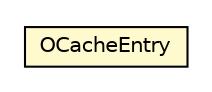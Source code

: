 #!/usr/local/bin/dot
#
# Class diagram 
# Generated by UMLGraph version R5_6-24-gf6e263 (http://www.umlgraph.org/)
#

digraph G {
	edge [fontname="Helvetica",fontsize=10,labelfontname="Helvetica",labelfontsize=10];
	node [fontname="Helvetica",fontsize=10,shape=plaintext];
	nodesep=0.25;
	ranksep=0.5;
	// com.orientechnologies.orient.core.storage.cache.OCacheEntry
	c805927 [label=<<table title="com.orientechnologies.orient.core.storage.cache.OCacheEntry" border="0" cellborder="1" cellspacing="0" cellpadding="2" port="p" bgcolor="lemonChiffon" href="./OCacheEntry.html">
		<tr><td><table border="0" cellspacing="0" cellpadding="1">
<tr><td align="center" balign="center"> OCacheEntry </td></tr>
		</table></td></tr>
		</table>>, URL="./OCacheEntry.html", fontname="Helvetica", fontcolor="black", fontsize=10.0];
}

